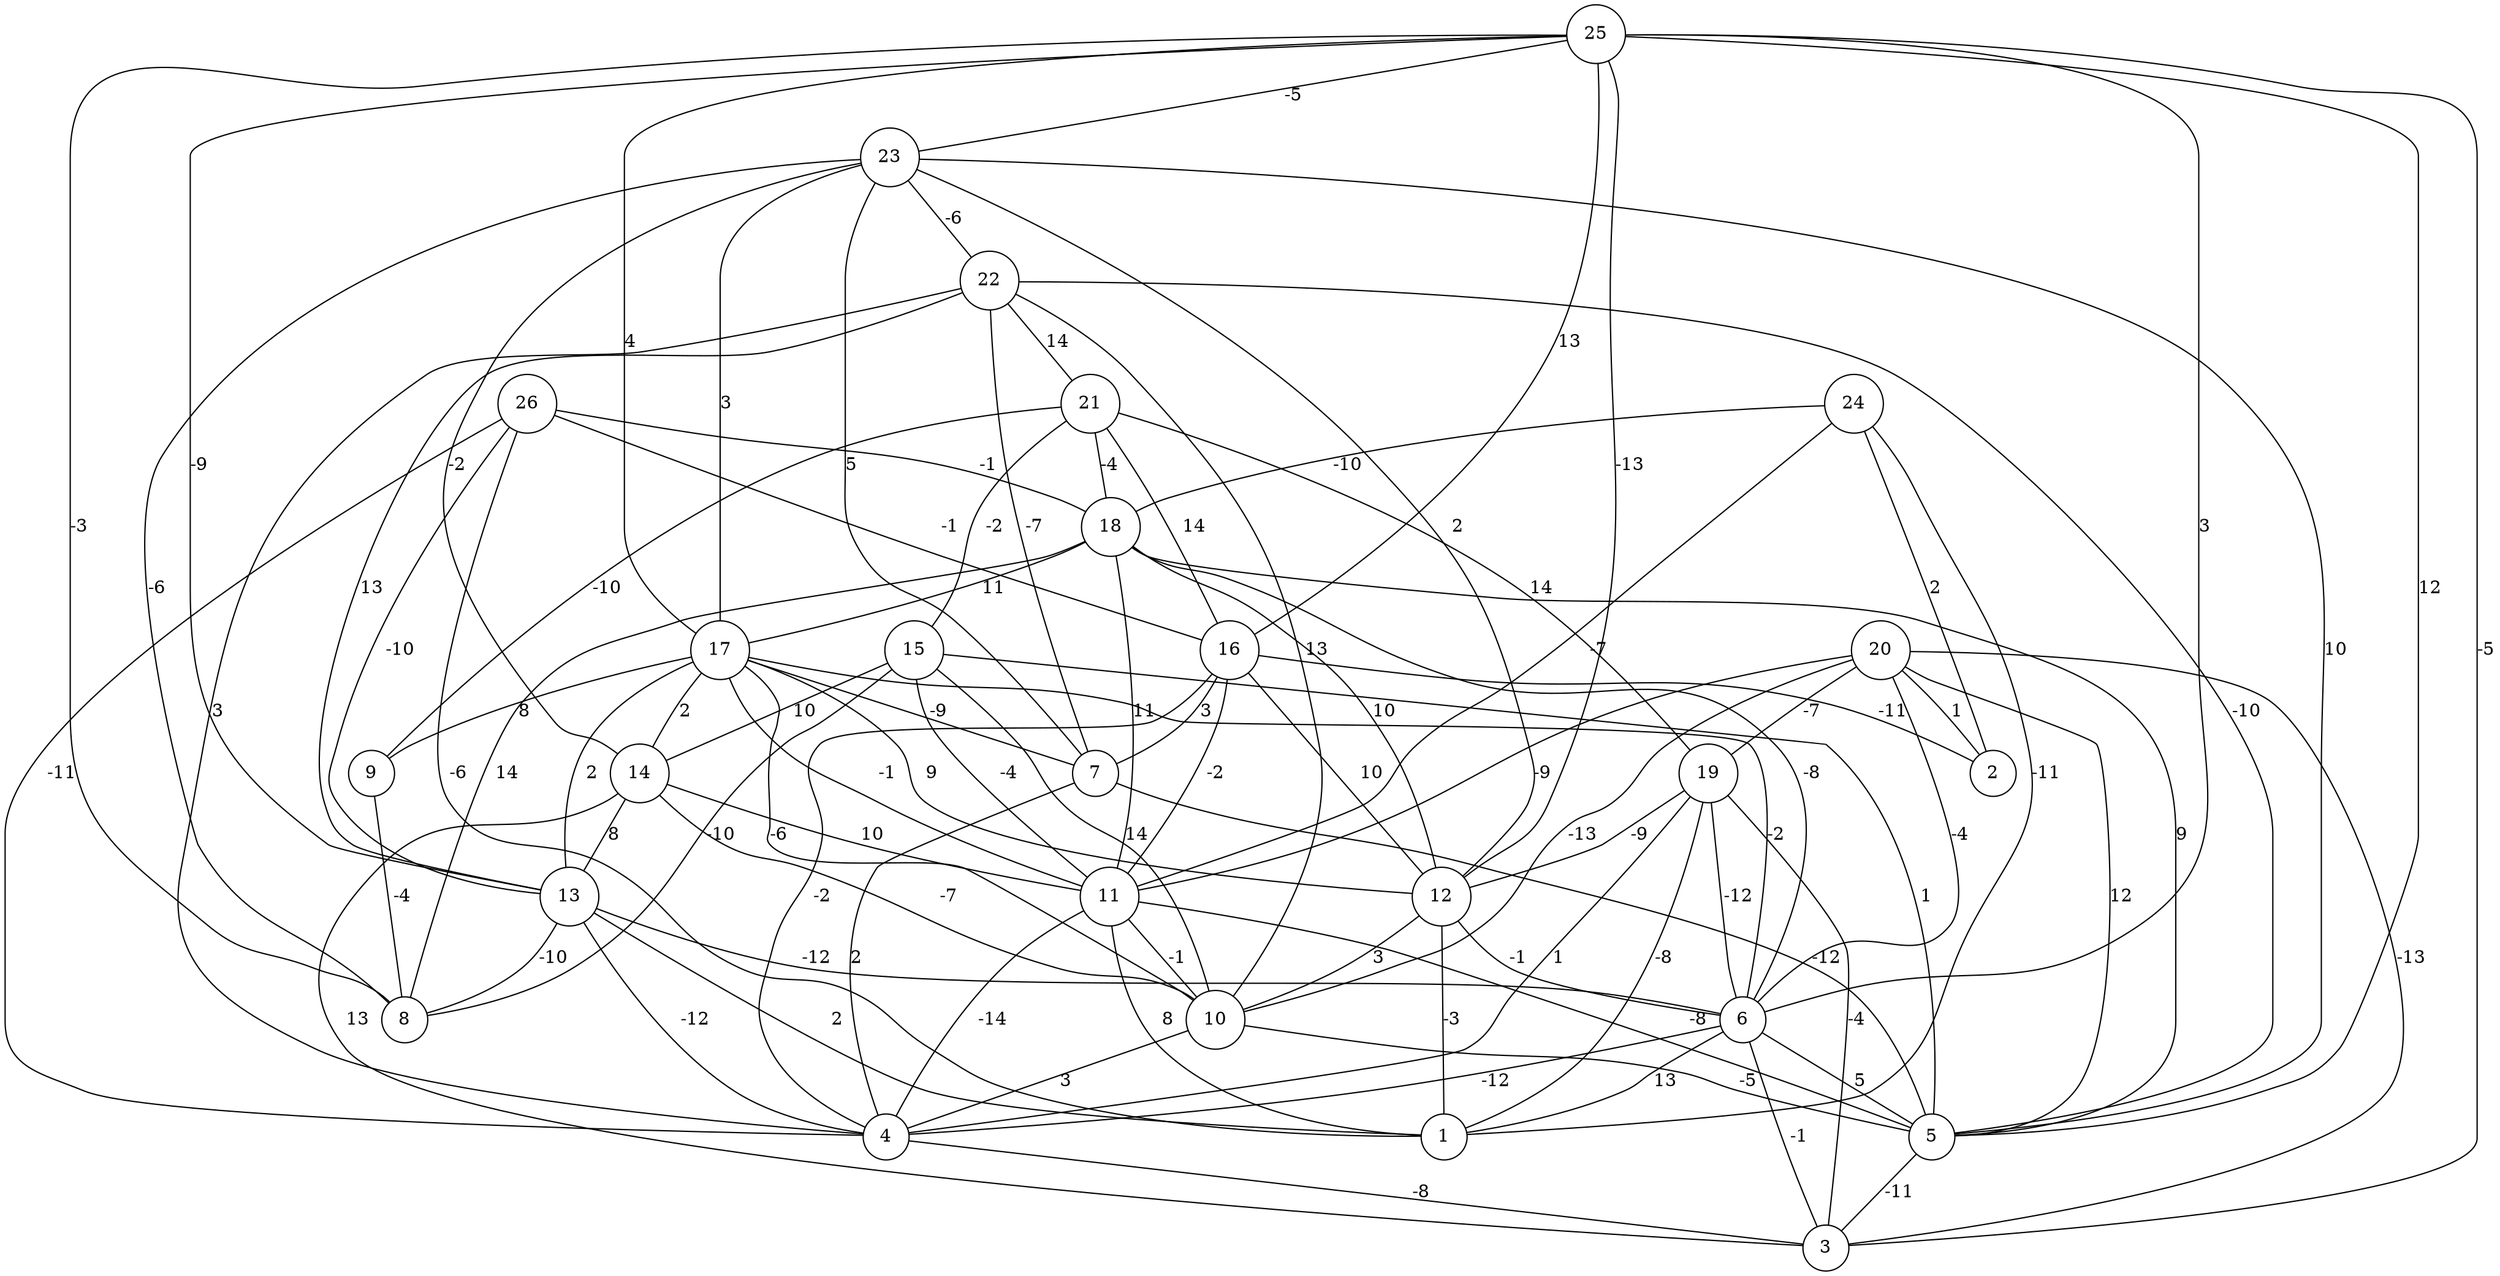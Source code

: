 graph { 
	 fontname="Helvetica,Arial,sans-serif" 
	 node [shape = circle]; 
	 26 -- 1 [label = "-6"];
	 26 -- 4 [label = "-11"];
	 26 -- 13 [label = "-10"];
	 26 -- 16 [label = "-1"];
	 26 -- 18 [label = "-1"];
	 25 -- 3 [label = "-5"];
	 25 -- 5 [label = "12"];
	 25 -- 6 [label = "3"];
	 25 -- 8 [label = "-3"];
	 25 -- 12 [label = "-13"];
	 25 -- 13 [label = "-9"];
	 25 -- 16 [label = "13"];
	 25 -- 17 [label = "4"];
	 25 -- 23 [label = "-5"];
	 24 -- 1 [label = "-11"];
	 24 -- 2 [label = "2"];
	 24 -- 11 [label = "-7"];
	 24 -- 18 [label = "-10"];
	 23 -- 5 [label = "10"];
	 23 -- 7 [label = "5"];
	 23 -- 8 [label = "-6"];
	 23 -- 12 [label = "2"];
	 23 -- 14 [label = "-2"];
	 23 -- 17 [label = "3"];
	 23 -- 22 [label = "-6"];
	 22 -- 4 [label = "3"];
	 22 -- 5 [label = "-10"];
	 22 -- 7 [label = "-7"];
	 22 -- 10 [label = "13"];
	 22 -- 13 [label = "13"];
	 22 -- 21 [label = "14"];
	 21 -- 9 [label = "-10"];
	 21 -- 15 [label = "-2"];
	 21 -- 16 [label = "14"];
	 21 -- 18 [label = "-4"];
	 21 -- 19 [label = "14"];
	 20 -- 2 [label = "1"];
	 20 -- 3 [label = "-13"];
	 20 -- 5 [label = "12"];
	 20 -- 6 [label = "-4"];
	 20 -- 10 [label = "-13"];
	 20 -- 11 [label = "-9"];
	 20 -- 19 [label = "-7"];
	 19 -- 1 [label = "-8"];
	 19 -- 3 [label = "-4"];
	 19 -- 4 [label = "1"];
	 19 -- 6 [label = "-12"];
	 19 -- 12 [label = "-9"];
	 18 -- 5 [label = "9"];
	 18 -- 6 [label = "-8"];
	 18 -- 8 [label = "14"];
	 18 -- 11 [label = "11"];
	 18 -- 12 [label = "10"];
	 18 -- 17 [label = "11"];
	 17 -- 6 [label = "-2"];
	 17 -- 7 [label = "-9"];
	 17 -- 9 [label = "8"];
	 17 -- 10 [label = "-6"];
	 17 -- 11 [label = "-1"];
	 17 -- 12 [label = "9"];
	 17 -- 13 [label = "2"];
	 17 -- 14 [label = "2"];
	 16 -- 2 [label = "-11"];
	 16 -- 4 [label = "-2"];
	 16 -- 7 [label = "3"];
	 16 -- 11 [label = "-2"];
	 16 -- 12 [label = "10"];
	 15 -- 5 [label = "1"];
	 15 -- 8 [label = "-10"];
	 15 -- 10 [label = "14"];
	 15 -- 11 [label = "-4"];
	 15 -- 14 [label = "10"];
	 14 -- 3 [label = "13"];
	 14 -- 10 [label = "-7"];
	 14 -- 11 [label = "10"];
	 14 -- 13 [label = "8"];
	 13 -- 1 [label = "2"];
	 13 -- 4 [label = "-12"];
	 13 -- 6 [label = "-12"];
	 13 -- 8 [label = "-10"];
	 12 -- 1 [label = "-3"];
	 12 -- 6 [label = "-1"];
	 12 -- 10 [label = "3"];
	 11 -- 1 [label = "8"];
	 11 -- 4 [label = "-14"];
	 11 -- 5 [label = "-8"];
	 11 -- 10 [label = "-1"];
	 10 -- 4 [label = "3"];
	 10 -- 5 [label = "-5"];
	 9 -- 8 [label = "-4"];
	 7 -- 4 [label = "2"];
	 7 -- 5 [label = "-12"];
	 6 -- 1 [label = "13"];
	 6 -- 3 [label = "-1"];
	 6 -- 4 [label = "-12"];
	 6 -- 5 [label = "5"];
	 5 -- 3 [label = "-11"];
	 4 -- 3 [label = "-8"];
	 1;
	 2;
	 3;
	 4;
	 5;
	 6;
	 7;
	 8;
	 9;
	 10;
	 11;
	 12;
	 13;
	 14;
	 15;
	 16;
	 17;
	 18;
	 19;
	 20;
	 21;
	 22;
	 23;
	 24;
	 25;
	 26;
}
